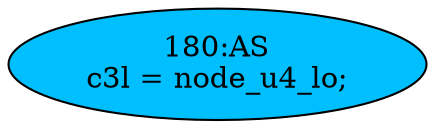 strict digraph "" {
	node [label="\N"];
	"180:AS"	 [ast="<pyverilog.vparser.ast.Assign object at 0x7f85fdd57b90>",
		def_var="['c3l']",
		fillcolor=deepskyblue,
		label="180:AS
c3l = node_u4_lo;",
		statements="[]",
		style=filled,
		typ=Assign,
		use_var="['node_u4_lo']"];
}
